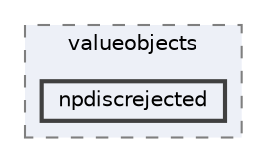 digraph "repository/mnp/src/main/java/com/sterlite/cal/mnp/service/repat/valueobjects/npdiscrejected"
{
 // LATEX_PDF_SIZE
  bgcolor="transparent";
  edge [fontname=Helvetica,fontsize=10,labelfontname=Helvetica,labelfontsize=10];
  node [fontname=Helvetica,fontsize=10,shape=box,height=0.2,width=0.4];
  compound=true
  subgraph clusterdir_efb360b9d764681d778d5274613a4aab {
    graph [ bgcolor="#edf0f7", pencolor="grey50", label="valueobjects", fontname=Helvetica,fontsize=10 style="filled,dashed", URL="dir_efb360b9d764681d778d5274613a4aab.html",tooltip=""]
  dir_5d1d0926b96ed8150fd2d574073ab60b [label="npdiscrejected", fillcolor="#edf0f7", color="grey25", style="filled,bold", URL="dir_5d1d0926b96ed8150fd2d574073ab60b.html",tooltip=""];
  }
}
